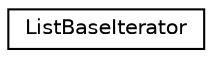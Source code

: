 digraph G
{
  edge [fontname="Helvetica",fontsize="10",labelfontname="Helvetica",labelfontsize="10"];
  node [fontname="Helvetica",fontsize="10",shape=record];
  rankdir=LR;
  Node1 [label="ListBaseIterator",height=0.2,width=0.4,color="black", fillcolor="white", style="filled",URL="$d4/d2a/structListBaseIterator.html"];
}
